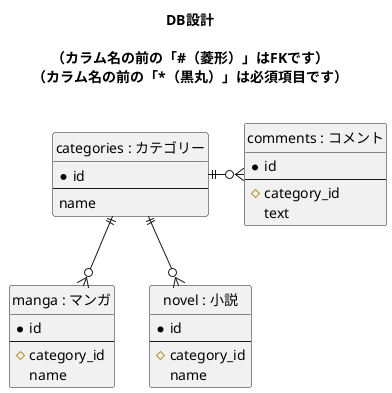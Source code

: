 @startuml

' hide the spot
hide circle

title
DB設計

（カラム名の前の「#（菱形）」はFKです）
（カラム名の前の「*（黒丸）」は必須項目です）

endtitle

entity "categories : カテゴリー" as categories {
  *id
  --
  name
}

entity "manga : マンガ" as manga {
  *id
  --
  #category_id
  name
}

entity "novel : 小説" as novel {
  *id
  --
  #category_id
  name
}

entity "comments : コメント" as comments {
  *id
  --
  #category_id
  text
}

categories ||--o{ manga
categories ||--o{ novel
categories ||-r-o{ comments

@enduml
